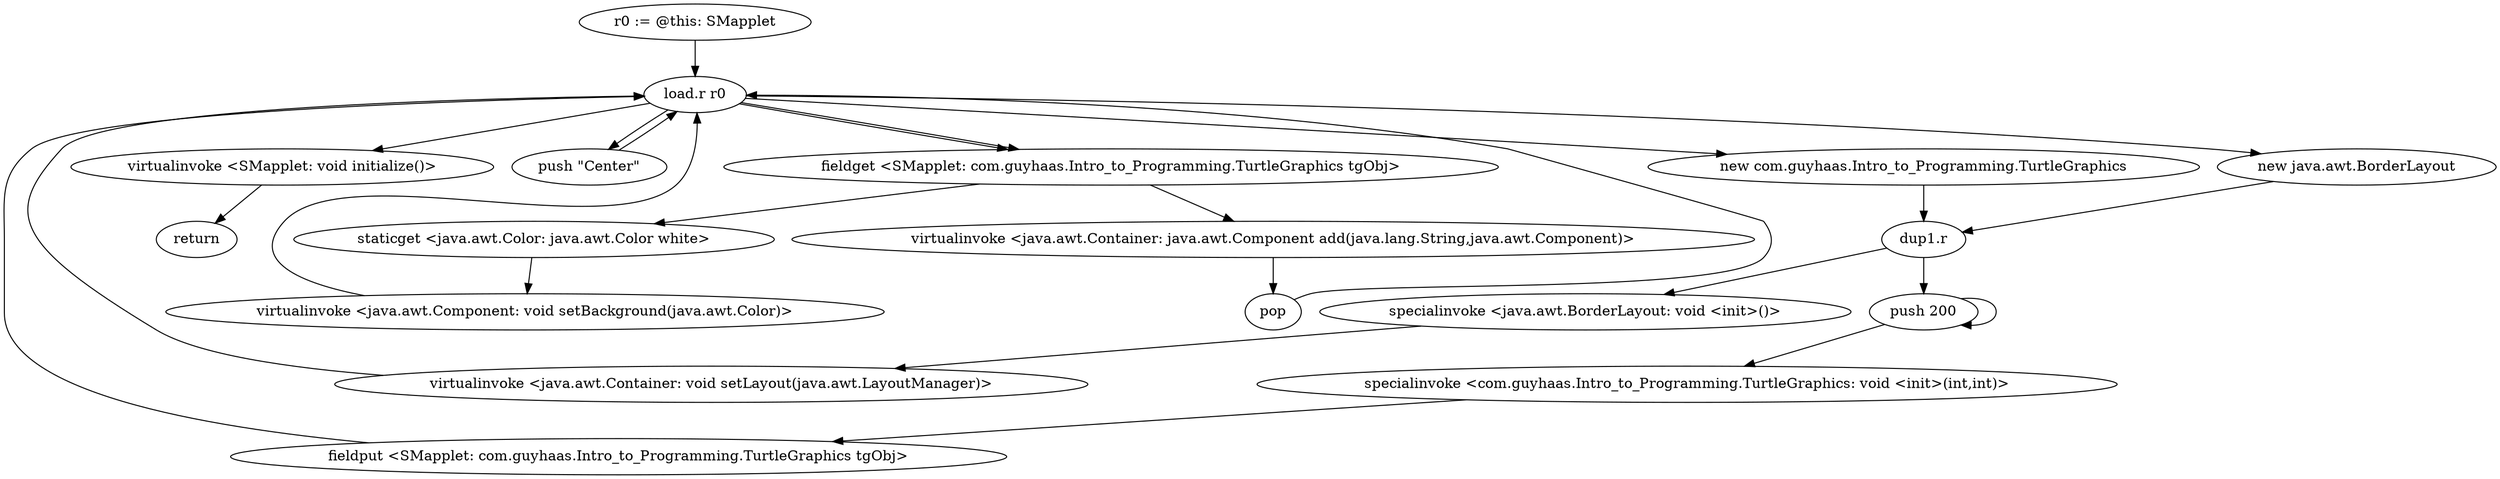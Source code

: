 digraph "" {
    "r0 := @this: SMapplet"
    "load.r r0"
    "r0 := @this: SMapplet"->"load.r r0";
    "new java.awt.BorderLayout"
    "load.r r0"->"new java.awt.BorderLayout";
    "dup1.r"
    "new java.awt.BorderLayout"->"dup1.r";
    "specialinvoke <java.awt.BorderLayout: void <init>()>"
    "dup1.r"->"specialinvoke <java.awt.BorderLayout: void <init>()>";
    "virtualinvoke <java.awt.Container: void setLayout(java.awt.LayoutManager)>"
    "specialinvoke <java.awt.BorderLayout: void <init>()>"->"virtualinvoke <java.awt.Container: void setLayout(java.awt.LayoutManager)>";
    "virtualinvoke <java.awt.Container: void setLayout(java.awt.LayoutManager)>"->"load.r r0";
    "new com.guyhaas.Intro_to_Programming.TurtleGraphics"
    "load.r r0"->"new com.guyhaas.Intro_to_Programming.TurtleGraphics";
    "new com.guyhaas.Intro_to_Programming.TurtleGraphics"->"dup1.r";
    "push 200"
    "dup1.r"->"push 200";
    "push 200"->"push 200";
    "specialinvoke <com.guyhaas.Intro_to_Programming.TurtleGraphics: void <init>(int,int)>"
    "push 200"->"specialinvoke <com.guyhaas.Intro_to_Programming.TurtleGraphics: void <init>(int,int)>";
    "fieldput <SMapplet: com.guyhaas.Intro_to_Programming.TurtleGraphics tgObj>"
    "specialinvoke <com.guyhaas.Intro_to_Programming.TurtleGraphics: void <init>(int,int)>"->"fieldput <SMapplet: com.guyhaas.Intro_to_Programming.TurtleGraphics tgObj>";
    "fieldput <SMapplet: com.guyhaas.Intro_to_Programming.TurtleGraphics tgObj>"->"load.r r0";
    "fieldget <SMapplet: com.guyhaas.Intro_to_Programming.TurtleGraphics tgObj>"
    "load.r r0"->"fieldget <SMapplet: com.guyhaas.Intro_to_Programming.TurtleGraphics tgObj>";
    "staticget <java.awt.Color: java.awt.Color white>"
    "fieldget <SMapplet: com.guyhaas.Intro_to_Programming.TurtleGraphics tgObj>"->"staticget <java.awt.Color: java.awt.Color white>";
    "virtualinvoke <java.awt.Component: void setBackground(java.awt.Color)>"
    "staticget <java.awt.Color: java.awt.Color white>"->"virtualinvoke <java.awt.Component: void setBackground(java.awt.Color)>";
    "virtualinvoke <java.awt.Component: void setBackground(java.awt.Color)>"->"load.r r0";
    "push \"Center\""
    "load.r r0"->"push \"Center\"";
    "push \"Center\""->"load.r r0";
    "load.r r0"->"fieldget <SMapplet: com.guyhaas.Intro_to_Programming.TurtleGraphics tgObj>";
    "virtualinvoke <java.awt.Container: java.awt.Component add(java.lang.String,java.awt.Component)>"
    "fieldget <SMapplet: com.guyhaas.Intro_to_Programming.TurtleGraphics tgObj>"->"virtualinvoke <java.awt.Container: java.awt.Component add(java.lang.String,java.awt.Component)>";
    "pop"
    "virtualinvoke <java.awt.Container: java.awt.Component add(java.lang.String,java.awt.Component)>"->"pop";
    "pop"->"load.r r0";
    "virtualinvoke <SMapplet: void initialize()>"
    "load.r r0"->"virtualinvoke <SMapplet: void initialize()>";
    "return"
    "virtualinvoke <SMapplet: void initialize()>"->"return";
}
